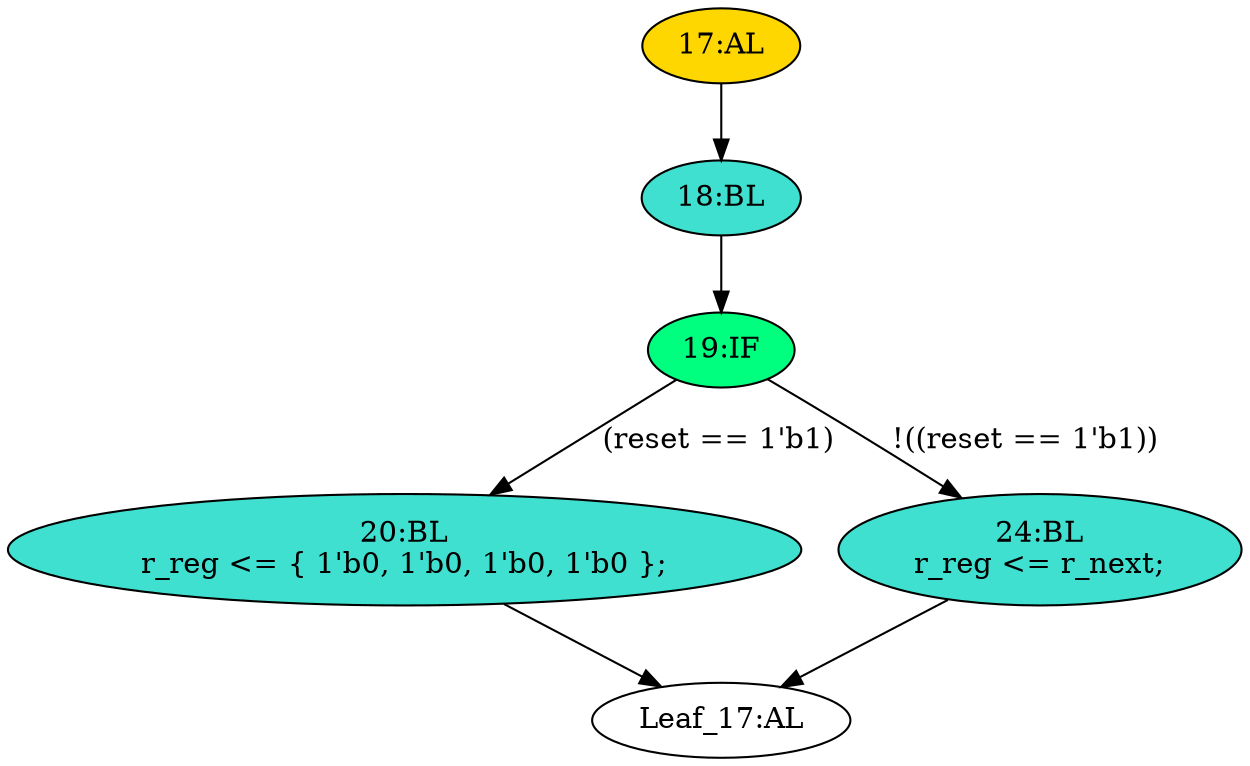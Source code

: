 strict digraph "" {
	node [label="\N"];
	"17:AL"	[ast="<pyverilog.vparser.ast.Always object at 0x7f70b80a8710>",
		clk_sens=True,
		fillcolor=gold,
		label="17:AL",
		sens="['clk']",
		statements="[]",
		style=filled,
		typ=Always,
		use_var="['reset', 'r_next']"];
	"18:BL"	[ast="<pyverilog.vparser.ast.Block object at 0x7f70b80a8810>",
		fillcolor=turquoise,
		label="18:BL",
		statements="[]",
		style=filled,
		typ=Block];
	"17:AL" -> "18:BL"	[cond="[]",
		lineno=None];
	"20:BL"	[ast="<pyverilog.vparser.ast.Block object at 0x7f70b80a8ad0>",
		fillcolor=turquoise,
		label="20:BL
r_reg <= { 1'b0, 1'b0, 1'b0, 1'b0 };",
		statements="[<pyverilog.vparser.ast.NonblockingSubstitution object at 0x7f70b80a8b10>]",
		style=filled,
		typ=Block];
	"Leaf_17:AL"	[def_var="['r_reg']",
		label="Leaf_17:AL"];
	"20:BL" -> "Leaf_17:AL"	[cond="[]",
		lineno=None];
	"24:BL"	[ast="<pyverilog.vparser.ast.Block object at 0x7f70b80a88d0>",
		fillcolor=turquoise,
		label="24:BL
r_reg <= r_next;",
		statements="[<pyverilog.vparser.ast.NonblockingSubstitution object at 0x7f70b80a8910>]",
		style=filled,
		typ=Block];
	"24:BL" -> "Leaf_17:AL"	[cond="[]",
		lineno=None];
	"19:IF"	[ast="<pyverilog.vparser.ast.IfStatement object at 0x7f70b80a8850>",
		fillcolor=springgreen,
		label="19:IF",
		statements="[]",
		style=filled,
		typ=IfStatement];
	"19:IF" -> "20:BL"	[cond="['reset']",
		label="(reset == 1'b1)",
		lineno=19];
	"19:IF" -> "24:BL"	[cond="['reset']",
		label="!((reset == 1'b1))",
		lineno=19];
	"18:BL" -> "19:IF"	[cond="[]",
		lineno=None];
}
